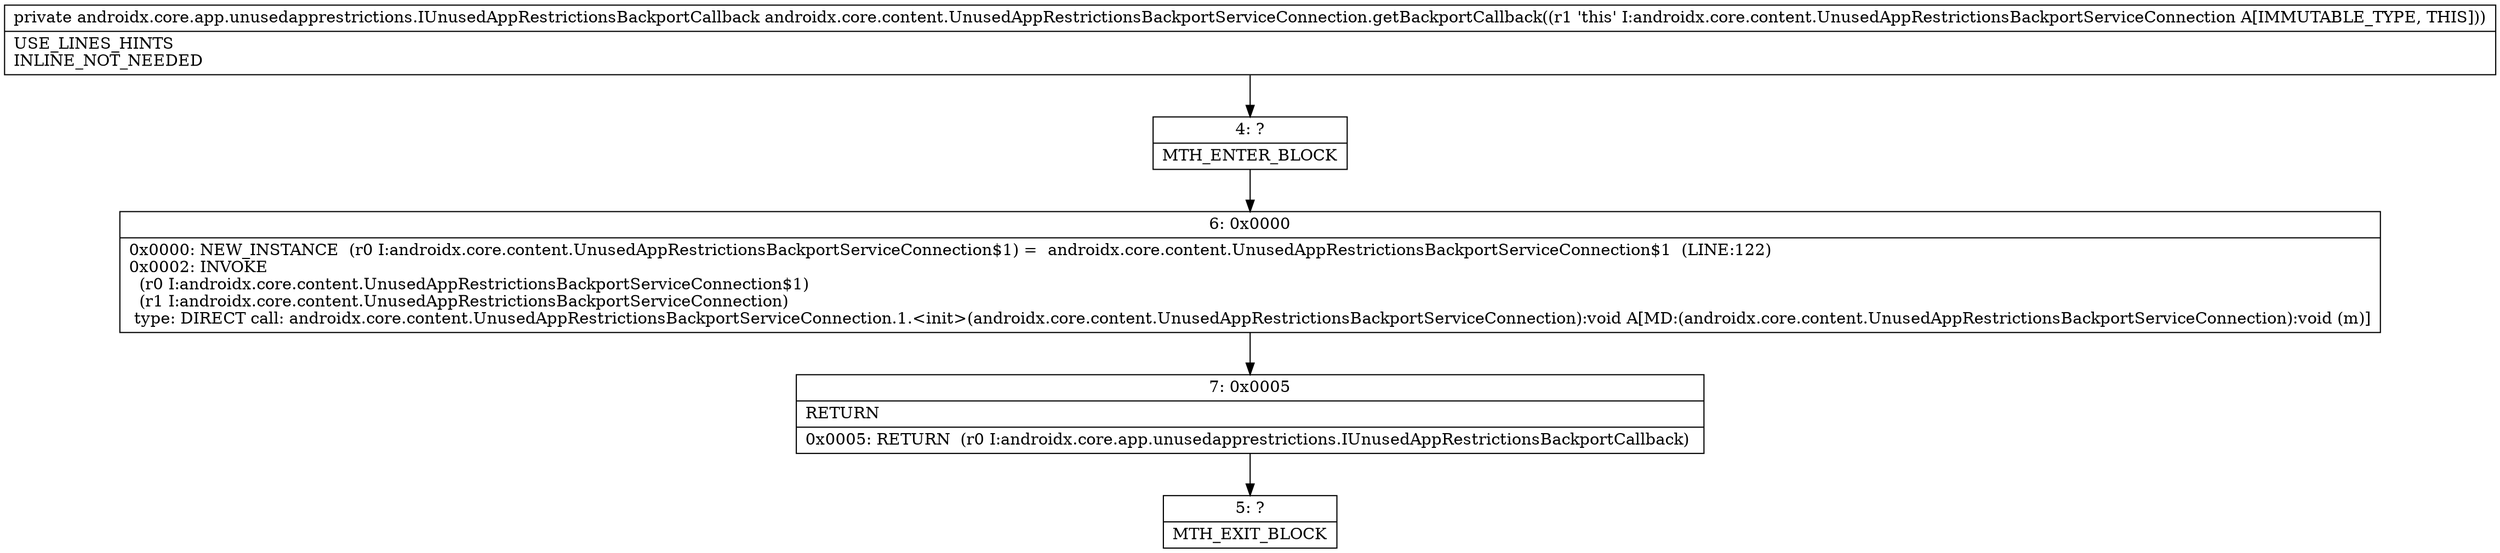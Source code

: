 digraph "CFG forandroidx.core.content.UnusedAppRestrictionsBackportServiceConnection.getBackportCallback()Landroidx\/core\/app\/unusedapprestrictions\/IUnusedAppRestrictionsBackportCallback;" {
Node_4 [shape=record,label="{4\:\ ?|MTH_ENTER_BLOCK\l}"];
Node_6 [shape=record,label="{6\:\ 0x0000|0x0000: NEW_INSTANCE  (r0 I:androidx.core.content.UnusedAppRestrictionsBackportServiceConnection$1) =  androidx.core.content.UnusedAppRestrictionsBackportServiceConnection$1  (LINE:122)\l0x0002: INVOKE  \l  (r0 I:androidx.core.content.UnusedAppRestrictionsBackportServiceConnection$1)\l  (r1 I:androidx.core.content.UnusedAppRestrictionsBackportServiceConnection)\l type: DIRECT call: androidx.core.content.UnusedAppRestrictionsBackportServiceConnection.1.\<init\>(androidx.core.content.UnusedAppRestrictionsBackportServiceConnection):void A[MD:(androidx.core.content.UnusedAppRestrictionsBackportServiceConnection):void (m)]\l}"];
Node_7 [shape=record,label="{7\:\ 0x0005|RETURN\l|0x0005: RETURN  (r0 I:androidx.core.app.unusedapprestrictions.IUnusedAppRestrictionsBackportCallback) \l}"];
Node_5 [shape=record,label="{5\:\ ?|MTH_EXIT_BLOCK\l}"];
MethodNode[shape=record,label="{private androidx.core.app.unusedapprestrictions.IUnusedAppRestrictionsBackportCallback androidx.core.content.UnusedAppRestrictionsBackportServiceConnection.getBackportCallback((r1 'this' I:androidx.core.content.UnusedAppRestrictionsBackportServiceConnection A[IMMUTABLE_TYPE, THIS]))  | USE_LINES_HINTS\lINLINE_NOT_NEEDED\l}"];
MethodNode -> Node_4;Node_4 -> Node_6;
Node_6 -> Node_7;
Node_7 -> Node_5;
}

